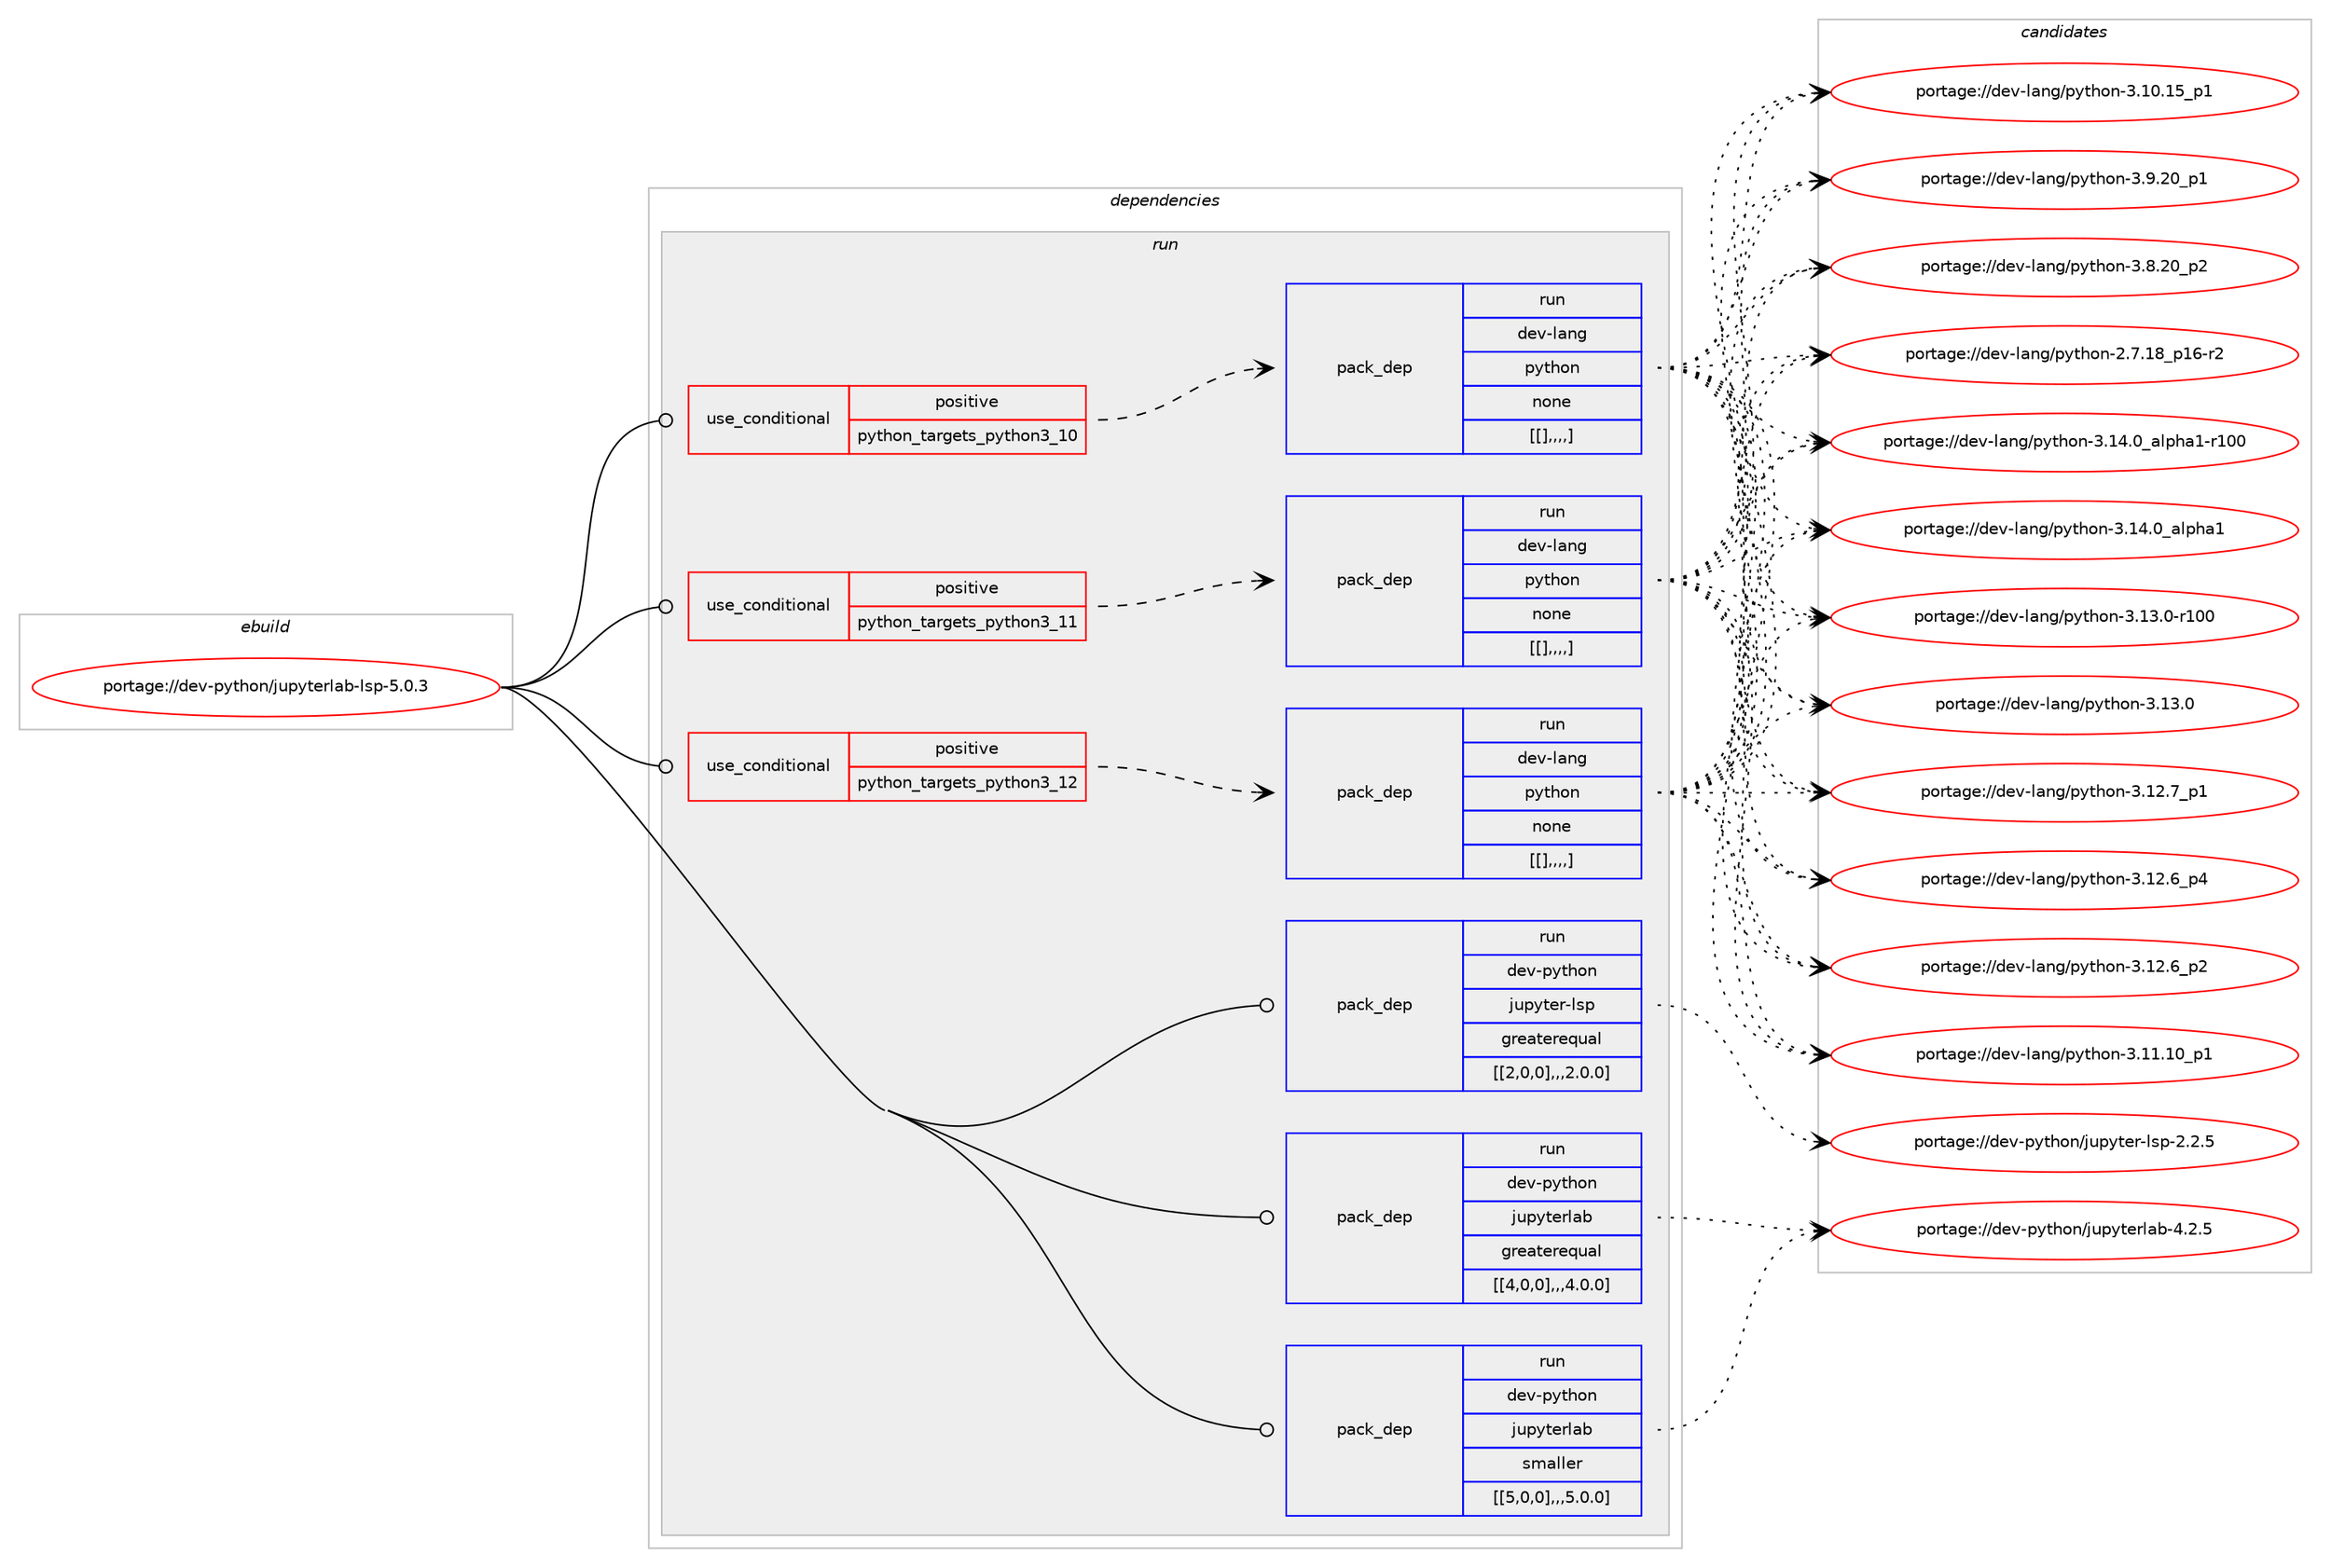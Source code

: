 digraph prolog {

# *************
# Graph options
# *************

newrank=true;
concentrate=true;
compound=true;
graph [rankdir=LR,fontname=Helvetica,fontsize=10,ranksep=1.5];#, ranksep=2.5, nodesep=0.2];
edge  [arrowhead=vee];
node  [fontname=Helvetica,fontsize=10];

# **********
# The ebuild
# **********

subgraph cluster_leftcol {
color=gray;
label=<<i>ebuild</i>>;
id [label="portage://dev-python/jupyterlab-lsp-5.0.3", color=red, width=4, href="../dev-python/jupyterlab-lsp-5.0.3.svg"];
}

# ****************
# The dependencies
# ****************

subgraph cluster_midcol {
color=gray;
label=<<i>dependencies</i>>;
subgraph cluster_compile {
fillcolor="#eeeeee";
style=filled;
label=<<i>compile</i>>;
}
subgraph cluster_compileandrun {
fillcolor="#eeeeee";
style=filled;
label=<<i>compile and run</i>>;
}
subgraph cluster_run {
fillcolor="#eeeeee";
style=filled;
label=<<i>run</i>>;
subgraph cond36326 {
dependency155123 [label=<<TABLE BORDER="0" CELLBORDER="1" CELLSPACING="0" CELLPADDING="4"><TR><TD ROWSPAN="3" CELLPADDING="10">use_conditional</TD></TR><TR><TD>positive</TD></TR><TR><TD>python_targets_python3_10</TD></TR></TABLE>>, shape=none, color=red];
subgraph pack117476 {
dependency155148 [label=<<TABLE BORDER="0" CELLBORDER="1" CELLSPACING="0" CELLPADDING="4" WIDTH="220"><TR><TD ROWSPAN="6" CELLPADDING="30">pack_dep</TD></TR><TR><TD WIDTH="110">run</TD></TR><TR><TD>dev-lang</TD></TR><TR><TD>python</TD></TR><TR><TD>none</TD></TR><TR><TD>[[],,,,]</TD></TR></TABLE>>, shape=none, color=blue];
}
dependency155123:e -> dependency155148:w [weight=20,style="dashed",arrowhead="vee"];
}
id:e -> dependency155123:w [weight=20,style="solid",arrowhead="odot"];
subgraph cond36355 {
dependency155189 [label=<<TABLE BORDER="0" CELLBORDER="1" CELLSPACING="0" CELLPADDING="4"><TR><TD ROWSPAN="3" CELLPADDING="10">use_conditional</TD></TR><TR><TD>positive</TD></TR><TR><TD>python_targets_python3_11</TD></TR></TABLE>>, shape=none, color=red];
subgraph pack117537 {
dependency155221 [label=<<TABLE BORDER="0" CELLBORDER="1" CELLSPACING="0" CELLPADDING="4" WIDTH="220"><TR><TD ROWSPAN="6" CELLPADDING="30">pack_dep</TD></TR><TR><TD WIDTH="110">run</TD></TR><TR><TD>dev-lang</TD></TR><TR><TD>python</TD></TR><TR><TD>none</TD></TR><TR><TD>[[],,,,]</TD></TR></TABLE>>, shape=none, color=blue];
}
dependency155189:e -> dependency155221:w [weight=20,style="dashed",arrowhead="vee"];
}
id:e -> dependency155189:w [weight=20,style="solid",arrowhead="odot"];
subgraph cond36402 {
dependency155310 [label=<<TABLE BORDER="0" CELLBORDER="1" CELLSPACING="0" CELLPADDING="4"><TR><TD ROWSPAN="3" CELLPADDING="10">use_conditional</TD></TR><TR><TD>positive</TD></TR><TR><TD>python_targets_python3_12</TD></TR></TABLE>>, shape=none, color=red];
subgraph pack117587 {
dependency155313 [label=<<TABLE BORDER="0" CELLBORDER="1" CELLSPACING="0" CELLPADDING="4" WIDTH="220"><TR><TD ROWSPAN="6" CELLPADDING="30">pack_dep</TD></TR><TR><TD WIDTH="110">run</TD></TR><TR><TD>dev-lang</TD></TR><TR><TD>python</TD></TR><TR><TD>none</TD></TR><TR><TD>[[],,,,]</TD></TR></TABLE>>, shape=none, color=blue];
}
dependency155310:e -> dependency155313:w [weight=20,style="dashed",arrowhead="vee"];
}
id:e -> dependency155310:w [weight=20,style="solid",arrowhead="odot"];
subgraph pack117592 {
dependency155318 [label=<<TABLE BORDER="0" CELLBORDER="1" CELLSPACING="0" CELLPADDING="4" WIDTH="220"><TR><TD ROWSPAN="6" CELLPADDING="30">pack_dep</TD></TR><TR><TD WIDTH="110">run</TD></TR><TR><TD>dev-python</TD></TR><TR><TD>jupyter-lsp</TD></TR><TR><TD>greaterequal</TD></TR><TR><TD>[[2,0,0],,,2.0.0]</TD></TR></TABLE>>, shape=none, color=blue];
}
id:e -> dependency155318:w [weight=20,style="solid",arrowhead="odot"];
subgraph pack117597 {
dependency155320 [label=<<TABLE BORDER="0" CELLBORDER="1" CELLSPACING="0" CELLPADDING="4" WIDTH="220"><TR><TD ROWSPAN="6" CELLPADDING="30">pack_dep</TD></TR><TR><TD WIDTH="110">run</TD></TR><TR><TD>dev-python</TD></TR><TR><TD>jupyterlab</TD></TR><TR><TD>greaterequal</TD></TR><TR><TD>[[4,0,0],,,4.0.0]</TD></TR></TABLE>>, shape=none, color=blue];
}
id:e -> dependency155320:w [weight=20,style="solid",arrowhead="odot"];
subgraph pack117626 {
dependency155401 [label=<<TABLE BORDER="0" CELLBORDER="1" CELLSPACING="0" CELLPADDING="4" WIDTH="220"><TR><TD ROWSPAN="6" CELLPADDING="30">pack_dep</TD></TR><TR><TD WIDTH="110">run</TD></TR><TR><TD>dev-python</TD></TR><TR><TD>jupyterlab</TD></TR><TR><TD>smaller</TD></TR><TR><TD>[[5,0,0],,,5.0.0]</TD></TR></TABLE>>, shape=none, color=blue];
}
id:e -> dependency155401:w [weight=20,style="solid",arrowhead="odot"];
}
}

# **************
# The candidates
# **************

subgraph cluster_choices {
rank=same;
color=gray;
label=<<i>candidates</i>>;

subgraph choice117449 {
color=black;
nodesep=1;
choice100101118451089711010347112121116104111110455146495246489597108112104974945114494848 [label="portage://dev-lang/python-3.14.0_alpha1-r100", color=red, width=4,href="../dev-lang/python-3.14.0_alpha1-r100.svg"];
choice1001011184510897110103471121211161041111104551464952464895971081121049749 [label="portage://dev-lang/python-3.14.0_alpha1", color=red, width=4,href="../dev-lang/python-3.14.0_alpha1.svg"];
choice1001011184510897110103471121211161041111104551464951464845114494848 [label="portage://dev-lang/python-3.13.0-r100", color=red, width=4,href="../dev-lang/python-3.13.0-r100.svg"];
choice10010111845108971101034711212111610411111045514649514648 [label="portage://dev-lang/python-3.13.0", color=red, width=4,href="../dev-lang/python-3.13.0.svg"];
choice100101118451089711010347112121116104111110455146495046559511249 [label="portage://dev-lang/python-3.12.7_p1", color=red, width=4,href="../dev-lang/python-3.12.7_p1.svg"];
choice100101118451089711010347112121116104111110455146495046549511252 [label="portage://dev-lang/python-3.12.6_p4", color=red, width=4,href="../dev-lang/python-3.12.6_p4.svg"];
choice100101118451089711010347112121116104111110455146495046549511250 [label="portage://dev-lang/python-3.12.6_p2", color=red, width=4,href="../dev-lang/python-3.12.6_p2.svg"];
choice10010111845108971101034711212111610411111045514649494649489511249 [label="portage://dev-lang/python-3.11.10_p1", color=red, width=4,href="../dev-lang/python-3.11.10_p1.svg"];
choice10010111845108971101034711212111610411111045514649484649539511249 [label="portage://dev-lang/python-3.10.15_p1", color=red, width=4,href="../dev-lang/python-3.10.15_p1.svg"];
choice100101118451089711010347112121116104111110455146574650489511249 [label="portage://dev-lang/python-3.9.20_p1", color=red, width=4,href="../dev-lang/python-3.9.20_p1.svg"];
choice100101118451089711010347112121116104111110455146564650489511250 [label="portage://dev-lang/python-3.8.20_p2", color=red, width=4,href="../dev-lang/python-3.8.20_p2.svg"];
choice100101118451089711010347112121116104111110455046554649569511249544511450 [label="portage://dev-lang/python-2.7.18_p16-r2", color=red, width=4,href="../dev-lang/python-2.7.18_p16-r2.svg"];
dependency155148:e -> choice100101118451089711010347112121116104111110455146495246489597108112104974945114494848:w [style=dotted,weight="100"];
dependency155148:e -> choice1001011184510897110103471121211161041111104551464952464895971081121049749:w [style=dotted,weight="100"];
dependency155148:e -> choice1001011184510897110103471121211161041111104551464951464845114494848:w [style=dotted,weight="100"];
dependency155148:e -> choice10010111845108971101034711212111610411111045514649514648:w [style=dotted,weight="100"];
dependency155148:e -> choice100101118451089711010347112121116104111110455146495046559511249:w [style=dotted,weight="100"];
dependency155148:e -> choice100101118451089711010347112121116104111110455146495046549511252:w [style=dotted,weight="100"];
dependency155148:e -> choice100101118451089711010347112121116104111110455146495046549511250:w [style=dotted,weight="100"];
dependency155148:e -> choice10010111845108971101034711212111610411111045514649494649489511249:w [style=dotted,weight="100"];
dependency155148:e -> choice10010111845108971101034711212111610411111045514649484649539511249:w [style=dotted,weight="100"];
dependency155148:e -> choice100101118451089711010347112121116104111110455146574650489511249:w [style=dotted,weight="100"];
dependency155148:e -> choice100101118451089711010347112121116104111110455146564650489511250:w [style=dotted,weight="100"];
dependency155148:e -> choice100101118451089711010347112121116104111110455046554649569511249544511450:w [style=dotted,weight="100"];
}
subgraph choice117477 {
color=black;
nodesep=1;
choice100101118451089711010347112121116104111110455146495246489597108112104974945114494848 [label="portage://dev-lang/python-3.14.0_alpha1-r100", color=red, width=4,href="../dev-lang/python-3.14.0_alpha1-r100.svg"];
choice1001011184510897110103471121211161041111104551464952464895971081121049749 [label="portage://dev-lang/python-3.14.0_alpha1", color=red, width=4,href="../dev-lang/python-3.14.0_alpha1.svg"];
choice1001011184510897110103471121211161041111104551464951464845114494848 [label="portage://dev-lang/python-3.13.0-r100", color=red, width=4,href="../dev-lang/python-3.13.0-r100.svg"];
choice10010111845108971101034711212111610411111045514649514648 [label="portage://dev-lang/python-3.13.0", color=red, width=4,href="../dev-lang/python-3.13.0.svg"];
choice100101118451089711010347112121116104111110455146495046559511249 [label="portage://dev-lang/python-3.12.7_p1", color=red, width=4,href="../dev-lang/python-3.12.7_p1.svg"];
choice100101118451089711010347112121116104111110455146495046549511252 [label="portage://dev-lang/python-3.12.6_p4", color=red, width=4,href="../dev-lang/python-3.12.6_p4.svg"];
choice100101118451089711010347112121116104111110455146495046549511250 [label="portage://dev-lang/python-3.12.6_p2", color=red, width=4,href="../dev-lang/python-3.12.6_p2.svg"];
choice10010111845108971101034711212111610411111045514649494649489511249 [label="portage://dev-lang/python-3.11.10_p1", color=red, width=4,href="../dev-lang/python-3.11.10_p1.svg"];
choice10010111845108971101034711212111610411111045514649484649539511249 [label="portage://dev-lang/python-3.10.15_p1", color=red, width=4,href="../dev-lang/python-3.10.15_p1.svg"];
choice100101118451089711010347112121116104111110455146574650489511249 [label="portage://dev-lang/python-3.9.20_p1", color=red, width=4,href="../dev-lang/python-3.9.20_p1.svg"];
choice100101118451089711010347112121116104111110455146564650489511250 [label="portage://dev-lang/python-3.8.20_p2", color=red, width=4,href="../dev-lang/python-3.8.20_p2.svg"];
choice100101118451089711010347112121116104111110455046554649569511249544511450 [label="portage://dev-lang/python-2.7.18_p16-r2", color=red, width=4,href="../dev-lang/python-2.7.18_p16-r2.svg"];
dependency155221:e -> choice100101118451089711010347112121116104111110455146495246489597108112104974945114494848:w [style=dotted,weight="100"];
dependency155221:e -> choice1001011184510897110103471121211161041111104551464952464895971081121049749:w [style=dotted,weight="100"];
dependency155221:e -> choice1001011184510897110103471121211161041111104551464951464845114494848:w [style=dotted,weight="100"];
dependency155221:e -> choice10010111845108971101034711212111610411111045514649514648:w [style=dotted,weight="100"];
dependency155221:e -> choice100101118451089711010347112121116104111110455146495046559511249:w [style=dotted,weight="100"];
dependency155221:e -> choice100101118451089711010347112121116104111110455146495046549511252:w [style=dotted,weight="100"];
dependency155221:e -> choice100101118451089711010347112121116104111110455146495046549511250:w [style=dotted,weight="100"];
dependency155221:e -> choice10010111845108971101034711212111610411111045514649494649489511249:w [style=dotted,weight="100"];
dependency155221:e -> choice10010111845108971101034711212111610411111045514649484649539511249:w [style=dotted,weight="100"];
dependency155221:e -> choice100101118451089711010347112121116104111110455146574650489511249:w [style=dotted,weight="100"];
dependency155221:e -> choice100101118451089711010347112121116104111110455146564650489511250:w [style=dotted,weight="100"];
dependency155221:e -> choice100101118451089711010347112121116104111110455046554649569511249544511450:w [style=dotted,weight="100"];
}
subgraph choice117484 {
color=black;
nodesep=1;
choice100101118451089711010347112121116104111110455146495246489597108112104974945114494848 [label="portage://dev-lang/python-3.14.0_alpha1-r100", color=red, width=4,href="../dev-lang/python-3.14.0_alpha1-r100.svg"];
choice1001011184510897110103471121211161041111104551464952464895971081121049749 [label="portage://dev-lang/python-3.14.0_alpha1", color=red, width=4,href="../dev-lang/python-3.14.0_alpha1.svg"];
choice1001011184510897110103471121211161041111104551464951464845114494848 [label="portage://dev-lang/python-3.13.0-r100", color=red, width=4,href="../dev-lang/python-3.13.0-r100.svg"];
choice10010111845108971101034711212111610411111045514649514648 [label="portage://dev-lang/python-3.13.0", color=red, width=4,href="../dev-lang/python-3.13.0.svg"];
choice100101118451089711010347112121116104111110455146495046559511249 [label="portage://dev-lang/python-3.12.7_p1", color=red, width=4,href="../dev-lang/python-3.12.7_p1.svg"];
choice100101118451089711010347112121116104111110455146495046549511252 [label="portage://dev-lang/python-3.12.6_p4", color=red, width=4,href="../dev-lang/python-3.12.6_p4.svg"];
choice100101118451089711010347112121116104111110455146495046549511250 [label="portage://dev-lang/python-3.12.6_p2", color=red, width=4,href="../dev-lang/python-3.12.6_p2.svg"];
choice10010111845108971101034711212111610411111045514649494649489511249 [label="portage://dev-lang/python-3.11.10_p1", color=red, width=4,href="../dev-lang/python-3.11.10_p1.svg"];
choice10010111845108971101034711212111610411111045514649484649539511249 [label="portage://dev-lang/python-3.10.15_p1", color=red, width=4,href="../dev-lang/python-3.10.15_p1.svg"];
choice100101118451089711010347112121116104111110455146574650489511249 [label="portage://dev-lang/python-3.9.20_p1", color=red, width=4,href="../dev-lang/python-3.9.20_p1.svg"];
choice100101118451089711010347112121116104111110455146564650489511250 [label="portage://dev-lang/python-3.8.20_p2", color=red, width=4,href="../dev-lang/python-3.8.20_p2.svg"];
choice100101118451089711010347112121116104111110455046554649569511249544511450 [label="portage://dev-lang/python-2.7.18_p16-r2", color=red, width=4,href="../dev-lang/python-2.7.18_p16-r2.svg"];
dependency155313:e -> choice100101118451089711010347112121116104111110455146495246489597108112104974945114494848:w [style=dotted,weight="100"];
dependency155313:e -> choice1001011184510897110103471121211161041111104551464952464895971081121049749:w [style=dotted,weight="100"];
dependency155313:e -> choice1001011184510897110103471121211161041111104551464951464845114494848:w [style=dotted,weight="100"];
dependency155313:e -> choice10010111845108971101034711212111610411111045514649514648:w [style=dotted,weight="100"];
dependency155313:e -> choice100101118451089711010347112121116104111110455146495046559511249:w [style=dotted,weight="100"];
dependency155313:e -> choice100101118451089711010347112121116104111110455146495046549511252:w [style=dotted,weight="100"];
dependency155313:e -> choice100101118451089711010347112121116104111110455146495046549511250:w [style=dotted,weight="100"];
dependency155313:e -> choice10010111845108971101034711212111610411111045514649494649489511249:w [style=dotted,weight="100"];
dependency155313:e -> choice10010111845108971101034711212111610411111045514649484649539511249:w [style=dotted,weight="100"];
dependency155313:e -> choice100101118451089711010347112121116104111110455146574650489511249:w [style=dotted,weight="100"];
dependency155313:e -> choice100101118451089711010347112121116104111110455146564650489511250:w [style=dotted,weight="100"];
dependency155313:e -> choice100101118451089711010347112121116104111110455046554649569511249544511450:w [style=dotted,weight="100"];
}
subgraph choice117493 {
color=black;
nodesep=1;
choice100101118451121211161041111104710611711212111610111445108115112455046504653 [label="portage://dev-python/jupyter-lsp-2.2.5", color=red, width=4,href="../dev-python/jupyter-lsp-2.2.5.svg"];
dependency155318:e -> choice100101118451121211161041111104710611711212111610111445108115112455046504653:w [style=dotted,weight="100"];
}
subgraph choice117504 {
color=black;
nodesep=1;
choice10010111845112121116104111110471061171121211161011141089798455246504653 [label="portage://dev-python/jupyterlab-4.2.5", color=red, width=4,href="../dev-python/jupyterlab-4.2.5.svg"];
dependency155320:e -> choice10010111845112121116104111110471061171121211161011141089798455246504653:w [style=dotted,weight="100"];
}
subgraph choice117517 {
color=black;
nodesep=1;
choice10010111845112121116104111110471061171121211161011141089798455246504653 [label="portage://dev-python/jupyterlab-4.2.5", color=red, width=4,href="../dev-python/jupyterlab-4.2.5.svg"];
dependency155401:e -> choice10010111845112121116104111110471061171121211161011141089798455246504653:w [style=dotted,weight="100"];
}
}

}
